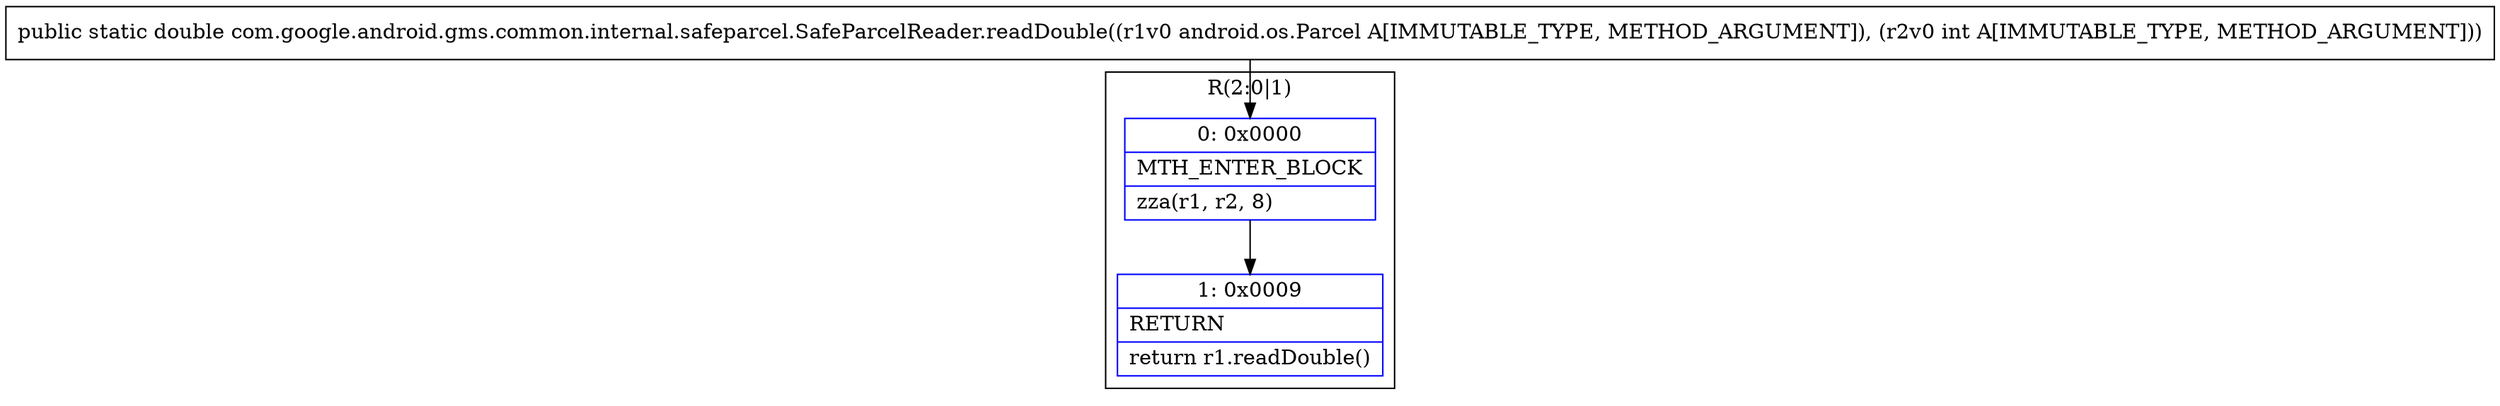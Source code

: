 digraph "CFG forcom.google.android.gms.common.internal.safeparcel.SafeParcelReader.readDouble(Landroid\/os\/Parcel;I)D" {
subgraph cluster_Region_451392860 {
label = "R(2:0|1)";
node [shape=record,color=blue];
Node_0 [shape=record,label="{0\:\ 0x0000|MTH_ENTER_BLOCK\l|zza(r1, r2, 8)\l}"];
Node_1 [shape=record,label="{1\:\ 0x0009|RETURN\l|return r1.readDouble()\l}"];
}
MethodNode[shape=record,label="{public static double com.google.android.gms.common.internal.safeparcel.SafeParcelReader.readDouble((r1v0 android.os.Parcel A[IMMUTABLE_TYPE, METHOD_ARGUMENT]), (r2v0 int A[IMMUTABLE_TYPE, METHOD_ARGUMENT])) }"];
MethodNode -> Node_0;
Node_0 -> Node_1;
}


